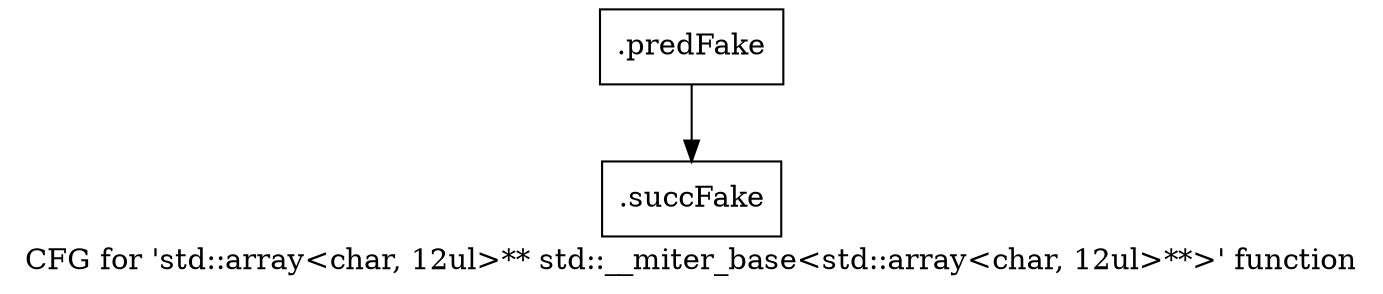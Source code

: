 digraph "CFG for 'std::array\<char, 12ul\>** std::__miter_base\<std::array\<char, 12ul\>**\>' function" {
	label="CFG for 'std::array\<char, 12ul\>** std::__miter_base\<std::array\<char, 12ul\>**\>' function";

	Node0x470fa10 [shape=record,filename="",linenumber="",label="{.predFake}"];
	Node0x470fa10 -> Node0x483bb40[ callList="" memoryops="" filename="/media/miguel/NewVolume/Linux/Xilinx/Vitis_HLS/2020.2/tps/lnx64/gcc-6.2.0/lib/gcc/x86_64-pc-linux-gnu/6.2.0/../../../../include/c++/6.2.0/bits/cpp_type_traits.h" execusionnum="0"];
	Node0x483bb40 [shape=record,filename="/media/miguel/NewVolume/Linux/Xilinx/Vitis_HLS/2020.2/tps/lnx64/gcc-6.2.0/lib/gcc/x86_64-pc-linux-gnu/6.2.0/../../../../include/c++/6.2.0/bits/cpp_type_traits.h",linenumber="409",label="{.succFake}"];
}

